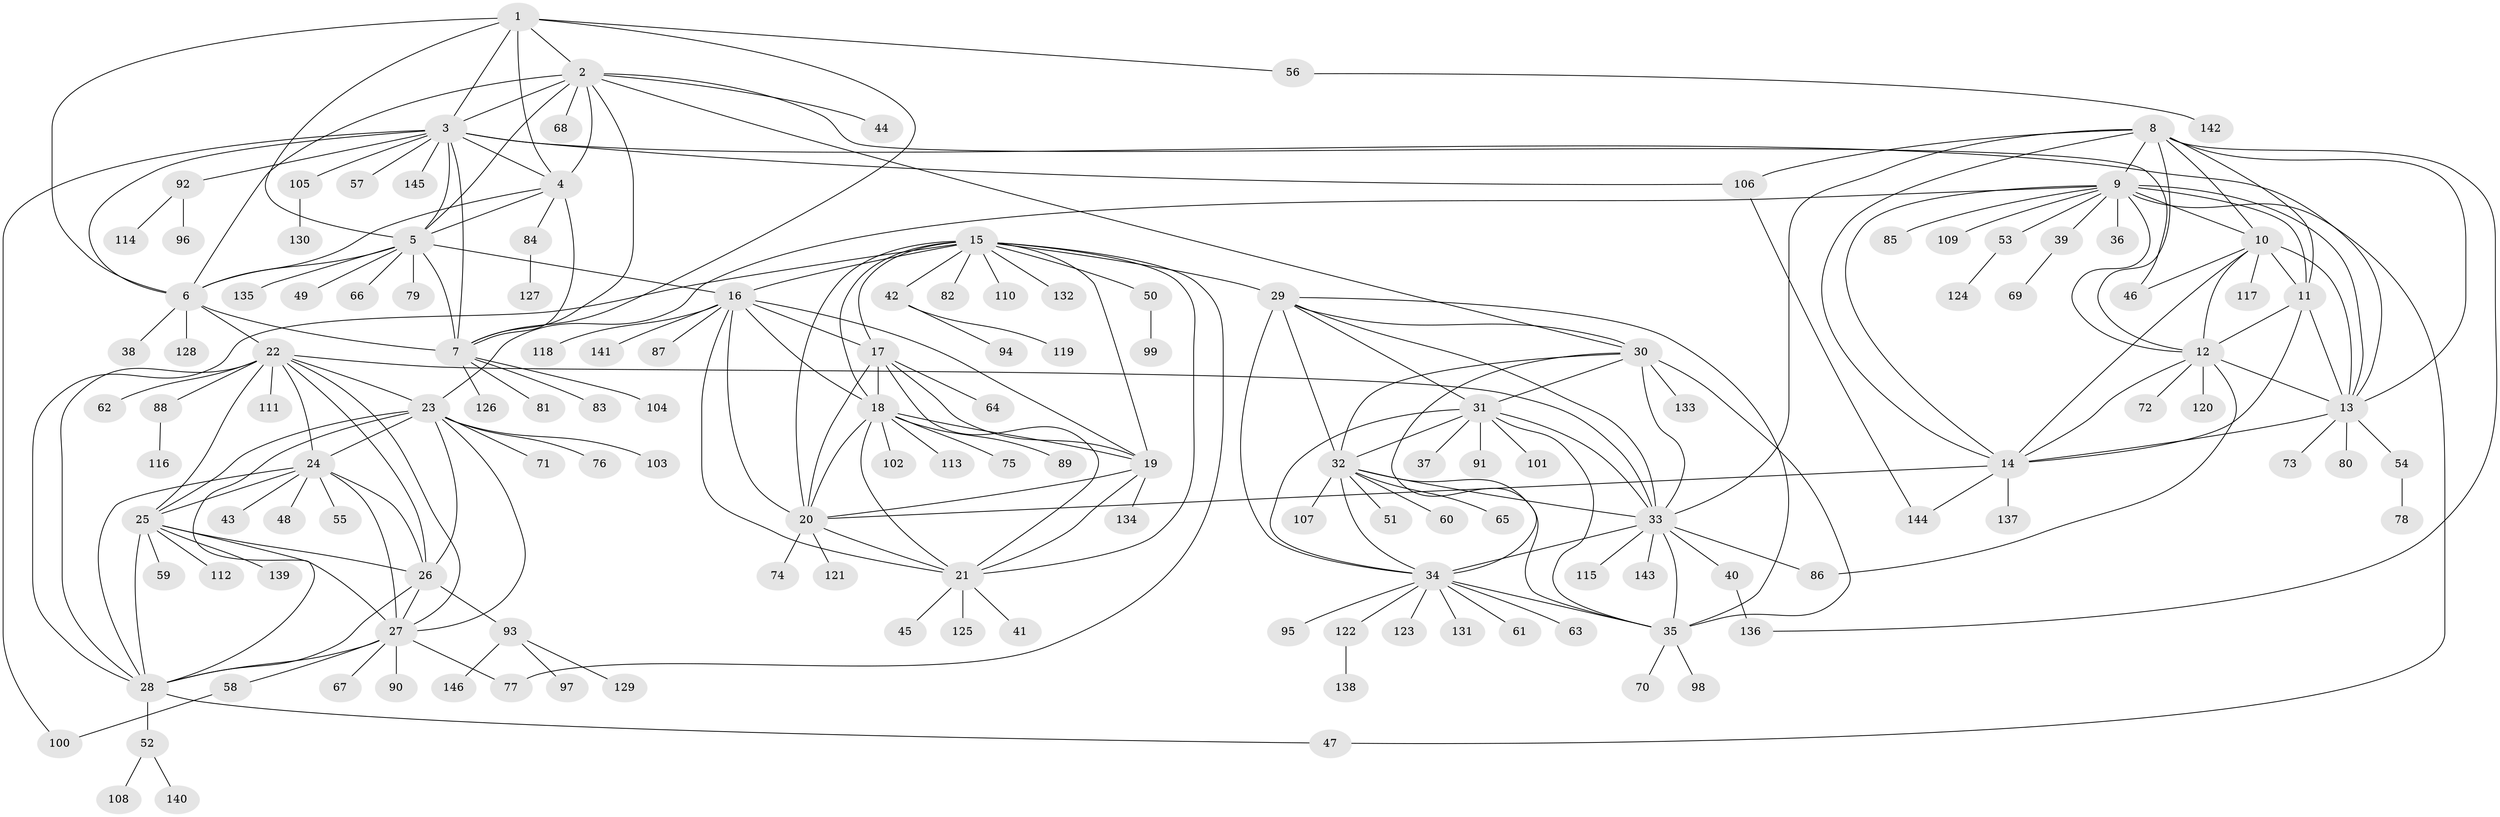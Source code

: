 // Generated by graph-tools (version 1.1) at 2025/26/03/09/25 03:26:46]
// undirected, 146 vertices, 234 edges
graph export_dot {
graph [start="1"]
  node [color=gray90,style=filled];
  1;
  2;
  3;
  4;
  5;
  6;
  7;
  8;
  9;
  10;
  11;
  12;
  13;
  14;
  15;
  16;
  17;
  18;
  19;
  20;
  21;
  22;
  23;
  24;
  25;
  26;
  27;
  28;
  29;
  30;
  31;
  32;
  33;
  34;
  35;
  36;
  37;
  38;
  39;
  40;
  41;
  42;
  43;
  44;
  45;
  46;
  47;
  48;
  49;
  50;
  51;
  52;
  53;
  54;
  55;
  56;
  57;
  58;
  59;
  60;
  61;
  62;
  63;
  64;
  65;
  66;
  67;
  68;
  69;
  70;
  71;
  72;
  73;
  74;
  75;
  76;
  77;
  78;
  79;
  80;
  81;
  82;
  83;
  84;
  85;
  86;
  87;
  88;
  89;
  90;
  91;
  92;
  93;
  94;
  95;
  96;
  97;
  98;
  99;
  100;
  101;
  102;
  103;
  104;
  105;
  106;
  107;
  108;
  109;
  110;
  111;
  112;
  113;
  114;
  115;
  116;
  117;
  118;
  119;
  120;
  121;
  122;
  123;
  124;
  125;
  126;
  127;
  128;
  129;
  130;
  131;
  132;
  133;
  134;
  135;
  136;
  137;
  138;
  139;
  140;
  141;
  142;
  143;
  144;
  145;
  146;
  1 -- 2;
  1 -- 3;
  1 -- 4;
  1 -- 5;
  1 -- 6;
  1 -- 7;
  1 -- 56;
  2 -- 3;
  2 -- 4;
  2 -- 5;
  2 -- 6;
  2 -- 7;
  2 -- 30;
  2 -- 44;
  2 -- 46;
  2 -- 68;
  3 -- 4;
  3 -- 5;
  3 -- 6;
  3 -- 7;
  3 -- 13;
  3 -- 57;
  3 -- 92;
  3 -- 100;
  3 -- 105;
  3 -- 106;
  3 -- 145;
  4 -- 5;
  4 -- 6;
  4 -- 7;
  4 -- 84;
  5 -- 6;
  5 -- 7;
  5 -- 16;
  5 -- 49;
  5 -- 66;
  5 -- 79;
  5 -- 135;
  6 -- 7;
  6 -- 22;
  6 -- 38;
  6 -- 128;
  7 -- 81;
  7 -- 83;
  7 -- 104;
  7 -- 126;
  8 -- 9;
  8 -- 10;
  8 -- 11;
  8 -- 12;
  8 -- 13;
  8 -- 14;
  8 -- 33;
  8 -- 106;
  8 -- 136;
  9 -- 10;
  9 -- 11;
  9 -- 12;
  9 -- 13;
  9 -- 14;
  9 -- 23;
  9 -- 36;
  9 -- 39;
  9 -- 47;
  9 -- 53;
  9 -- 85;
  9 -- 109;
  10 -- 11;
  10 -- 12;
  10 -- 13;
  10 -- 14;
  10 -- 46;
  10 -- 117;
  11 -- 12;
  11 -- 13;
  11 -- 14;
  12 -- 13;
  12 -- 14;
  12 -- 72;
  12 -- 86;
  12 -- 120;
  13 -- 14;
  13 -- 54;
  13 -- 73;
  13 -- 80;
  14 -- 20;
  14 -- 137;
  14 -- 144;
  15 -- 16;
  15 -- 17;
  15 -- 18;
  15 -- 19;
  15 -- 20;
  15 -- 21;
  15 -- 28;
  15 -- 29;
  15 -- 42;
  15 -- 50;
  15 -- 77;
  15 -- 82;
  15 -- 110;
  15 -- 132;
  16 -- 17;
  16 -- 18;
  16 -- 19;
  16 -- 20;
  16 -- 21;
  16 -- 87;
  16 -- 118;
  16 -- 141;
  17 -- 18;
  17 -- 19;
  17 -- 20;
  17 -- 21;
  17 -- 64;
  18 -- 19;
  18 -- 20;
  18 -- 21;
  18 -- 75;
  18 -- 89;
  18 -- 102;
  18 -- 113;
  19 -- 20;
  19 -- 21;
  19 -- 134;
  20 -- 21;
  20 -- 74;
  20 -- 121;
  21 -- 41;
  21 -- 45;
  21 -- 125;
  22 -- 23;
  22 -- 24;
  22 -- 25;
  22 -- 26;
  22 -- 27;
  22 -- 28;
  22 -- 33;
  22 -- 62;
  22 -- 88;
  22 -- 111;
  23 -- 24;
  23 -- 25;
  23 -- 26;
  23 -- 27;
  23 -- 28;
  23 -- 71;
  23 -- 76;
  23 -- 103;
  24 -- 25;
  24 -- 26;
  24 -- 27;
  24 -- 28;
  24 -- 43;
  24 -- 48;
  24 -- 55;
  25 -- 26;
  25 -- 27;
  25 -- 28;
  25 -- 59;
  25 -- 112;
  25 -- 139;
  26 -- 27;
  26 -- 28;
  26 -- 93;
  27 -- 28;
  27 -- 58;
  27 -- 67;
  27 -- 77;
  27 -- 90;
  28 -- 47;
  28 -- 52;
  29 -- 30;
  29 -- 31;
  29 -- 32;
  29 -- 33;
  29 -- 34;
  29 -- 35;
  30 -- 31;
  30 -- 32;
  30 -- 33;
  30 -- 34;
  30 -- 35;
  30 -- 133;
  31 -- 32;
  31 -- 33;
  31 -- 34;
  31 -- 35;
  31 -- 37;
  31 -- 91;
  31 -- 101;
  32 -- 33;
  32 -- 34;
  32 -- 35;
  32 -- 51;
  32 -- 60;
  32 -- 65;
  32 -- 107;
  33 -- 34;
  33 -- 35;
  33 -- 40;
  33 -- 86;
  33 -- 115;
  33 -- 143;
  34 -- 35;
  34 -- 61;
  34 -- 63;
  34 -- 95;
  34 -- 122;
  34 -- 123;
  34 -- 131;
  35 -- 70;
  35 -- 98;
  39 -- 69;
  40 -- 136;
  42 -- 94;
  42 -- 119;
  50 -- 99;
  52 -- 108;
  52 -- 140;
  53 -- 124;
  54 -- 78;
  56 -- 142;
  58 -- 100;
  84 -- 127;
  88 -- 116;
  92 -- 96;
  92 -- 114;
  93 -- 97;
  93 -- 129;
  93 -- 146;
  105 -- 130;
  106 -- 144;
  122 -- 138;
}
